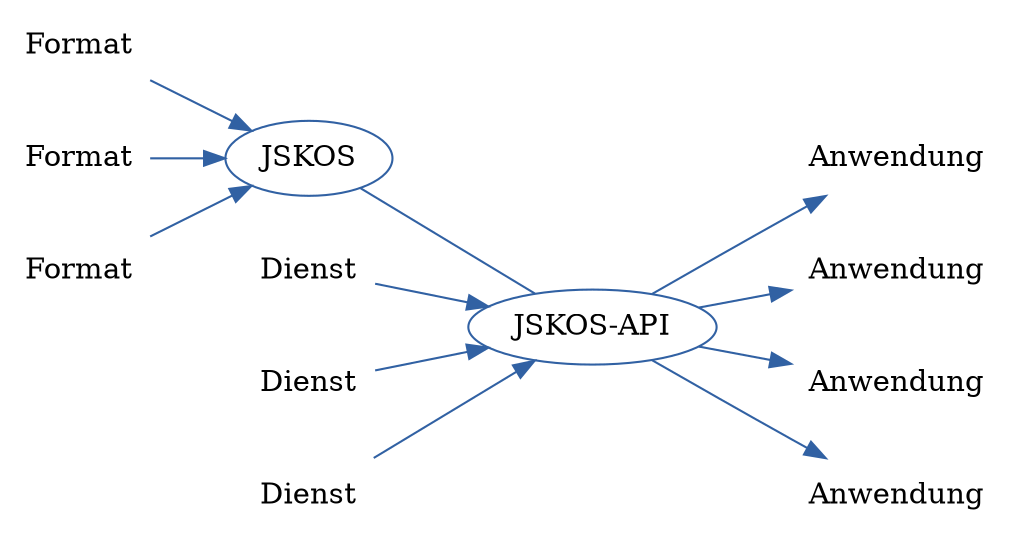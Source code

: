 digraph {
    graph[rankdir=LR]
    node[shape=plaintext]
    edge[color="#3161a3"]

    Format -> JSKOS
    Format2 -> JSKOS
    Format3 -> JSKOS
    Format2[label="Format"]
    Format3[label="Format"]

    JSKOS -> JSKOSAPI [dir=both arrowtail=none arrowhead=none]
    Dienst -> JSKOSAPI
    Dienst2 -> JSKOSAPI
    Dienst3 -> JSKOSAPI
    Dienst2 [label="Dienst"]
    Dienst3 [label="Dienst"]

    JSKOSAPI [label="JSKOS-API" shape=ellipse color="#3161a3"]
    JSKOS [shape=ellipse color="#3161a3"]

    JSKOSAPI -> Anwendung
    JSKOSAPI -> Anwendung2
    JSKOSAPI -> Anwendung3
    JSKOSAPI -> Anwendung4
    Anwendung2 [label="Anwendung"]
    Anwendung3 [label="Anwendung"]
    Anwendung4 [label="Anwendung"]
}
